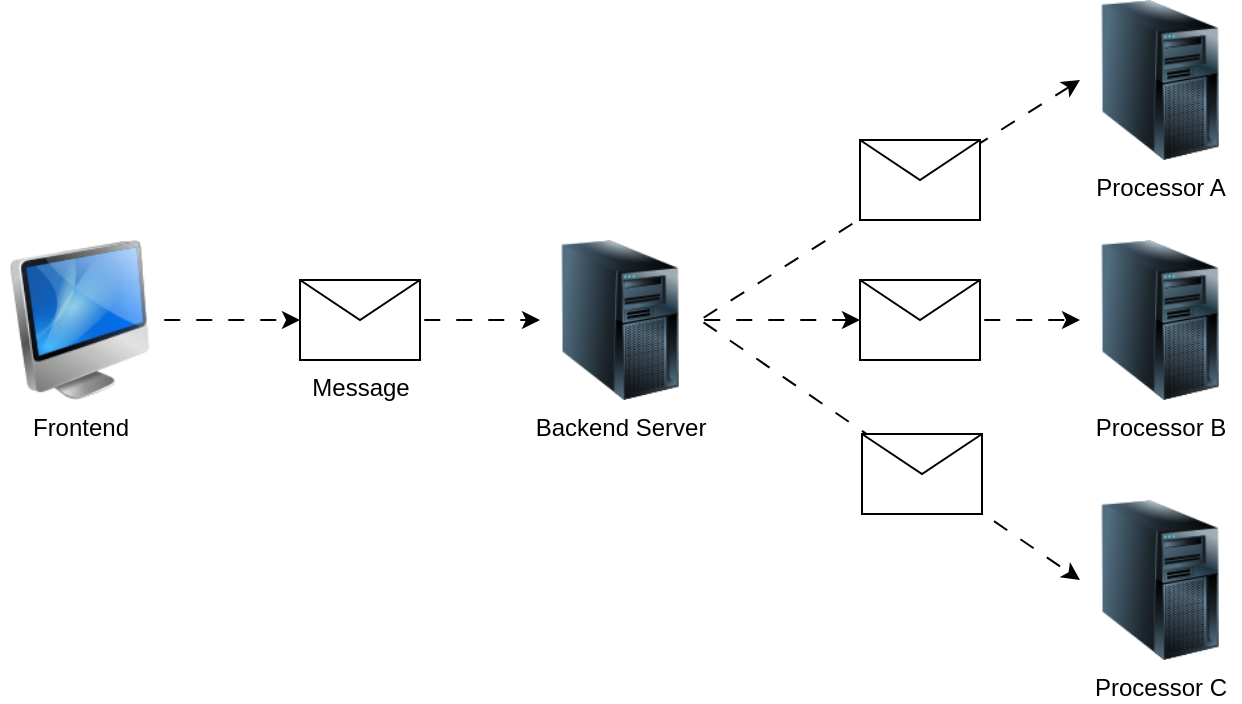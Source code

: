 <mxfile version="24.8.3" pages="5">
  <diagram name="Problem" id="-ZFBoR_mJjAQblsTvXZA">
    <mxGraphModel dx="1306" dy="825" grid="1" gridSize="10" guides="1" tooltips="1" connect="1" arrows="1" fold="1" page="1" pageScale="1" pageWidth="1169" pageHeight="827" math="0" shadow="0">
      <root>
        <mxCell id="0" />
        <mxCell id="1" parent="0" />
        <mxCell id="3BvfbwcclzTJAuTbf-V6-2" value="Processor A" style="image;html=1;image=img/lib/clip_art/computers/Server_Tower_128x128.png" vertex="1" parent="1">
          <mxGeometry x="815" y="249" width="80" height="80" as="geometry" />
        </mxCell>
        <mxCell id="3BvfbwcclzTJAuTbf-V6-3" value="Processor B" style="image;html=1;image=img/lib/clip_art/computers/Server_Tower_128x128.png" vertex="1" parent="1">
          <mxGeometry x="815" y="369" width="80" height="80" as="geometry" />
        </mxCell>
        <mxCell id="3BvfbwcclzTJAuTbf-V6-4" value="Processor C" style="image;html=1;image=img/lib/clip_art/computers/Server_Tower_128x128.png" vertex="1" parent="1">
          <mxGeometry x="815" y="499" width="80" height="80" as="geometry" />
        </mxCell>
        <mxCell id="3BvfbwcclzTJAuTbf-V6-5" value="" style="endArrow=classic;html=1;rounded=0;exitX=1;exitY=0.5;exitDx=0;exitDy=0;entryX=0;entryY=0.5;entryDx=0;entryDy=0;flowAnimation=1;" edge="1" parent="1" source="3BvfbwcclzTJAuTbf-V6-9" target="3BvfbwcclzTJAuTbf-V6-2">
          <mxGeometry width="50" height="50" relative="1" as="geometry">
            <mxPoint x="505" y="409" as="sourcePoint" />
            <mxPoint x="515" y="349" as="targetPoint" />
          </mxGeometry>
        </mxCell>
        <mxCell id="3BvfbwcclzTJAuTbf-V6-6" value="" style="endArrow=classic;html=1;rounded=0;exitX=1;exitY=0.5;exitDx=0;exitDy=0;entryX=0;entryY=0.5;entryDx=0;entryDy=0;flowAnimation=1;" edge="1" parent="1" source="3BvfbwcclzTJAuTbf-V6-15" target="3BvfbwcclzTJAuTbf-V6-3">
          <mxGeometry width="50" height="50" relative="1" as="geometry">
            <mxPoint x="505" y="409" as="sourcePoint" />
            <mxPoint x="825" y="299" as="targetPoint" />
          </mxGeometry>
        </mxCell>
        <mxCell id="3BvfbwcclzTJAuTbf-V6-7" value="" style="endArrow=classic;html=1;rounded=0;exitX=1;exitY=0.5;exitDx=0;exitDy=0;entryX=0;entryY=0.5;entryDx=0;entryDy=0;flowAnimation=1;" edge="1" parent="1" source="3BvfbwcclzTJAuTbf-V6-9" target="3BvfbwcclzTJAuTbf-V6-4">
          <mxGeometry width="50" height="50" relative="1" as="geometry">
            <mxPoint x="505" y="409" as="sourcePoint" />
            <mxPoint x="825" y="419" as="targetPoint" />
          </mxGeometry>
        </mxCell>
        <mxCell id="3BvfbwcclzTJAuTbf-V6-10" style="edgeStyle=orthogonalEdgeStyle;rounded=0;orthogonalLoop=1;jettySize=auto;html=1;entryX=0;entryY=0.5;entryDx=0;entryDy=0;flowAnimation=1;" edge="1" parent="1" source="3BvfbwcclzTJAuTbf-V6-12" target="3BvfbwcclzTJAuTbf-V6-9">
          <mxGeometry relative="1" as="geometry" />
        </mxCell>
        <mxCell id="3BvfbwcclzTJAuTbf-V6-8" value="Frontend" style="image;html=1;image=img/lib/clip_art/computers/iMac_128x128.png" vertex="1" parent="1">
          <mxGeometry x="275" y="369" width="80" height="80" as="geometry" />
        </mxCell>
        <mxCell id="3BvfbwcclzTJAuTbf-V6-9" value="Backend Server" style="image;html=1;image=img/lib/clip_art/computers/Server_Tower_128x128.png" vertex="1" parent="1">
          <mxGeometry x="545" y="369" width="80" height="80" as="geometry" />
        </mxCell>
        <mxCell id="3BvfbwcclzTJAuTbf-V6-11" value="" style="edgeStyle=orthogonalEdgeStyle;rounded=0;orthogonalLoop=1;jettySize=auto;html=1;entryX=0;entryY=0.5;entryDx=0;entryDy=0;flowAnimation=1;" edge="1" parent="1" source="3BvfbwcclzTJAuTbf-V6-8" target="3BvfbwcclzTJAuTbf-V6-12">
          <mxGeometry relative="1" as="geometry">
            <mxPoint x="355" y="409" as="sourcePoint" />
            <mxPoint x="545" y="409" as="targetPoint" />
          </mxGeometry>
        </mxCell>
        <mxCell id="3BvfbwcclzTJAuTbf-V6-12" value="Message" style="shape=message;html=1;html=1;outlineConnect=0;labelPosition=center;verticalLabelPosition=bottom;align=center;verticalAlign=top;" vertex="1" parent="1">
          <mxGeometry x="425" y="389" width="60" height="40" as="geometry" />
        </mxCell>
        <mxCell id="3BvfbwcclzTJAuTbf-V6-13" value="" style="shape=message;html=1;html=1;outlineConnect=0;labelPosition=center;verticalLabelPosition=bottom;align=center;verticalAlign=top;" vertex="1" parent="1">
          <mxGeometry x="705" y="319" width="60" height="40" as="geometry" />
        </mxCell>
        <mxCell id="3BvfbwcclzTJAuTbf-V6-16" value="" style="endArrow=classic;html=1;rounded=0;exitX=1;exitY=0.5;exitDx=0;exitDy=0;entryX=0;entryY=0.5;entryDx=0;entryDy=0;flowAnimation=1;" edge="1" parent="1" source="3BvfbwcclzTJAuTbf-V6-9" target="3BvfbwcclzTJAuTbf-V6-15">
          <mxGeometry width="50" height="50" relative="1" as="geometry">
            <mxPoint x="625" y="409" as="sourcePoint" />
            <mxPoint x="815" y="409" as="targetPoint" />
          </mxGeometry>
        </mxCell>
        <mxCell id="3BvfbwcclzTJAuTbf-V6-15" value="" style="shape=message;html=1;html=1;outlineConnect=0;labelPosition=center;verticalLabelPosition=bottom;align=center;verticalAlign=top;" vertex="1" parent="1">
          <mxGeometry x="705" y="389" width="60" height="40" as="geometry" />
        </mxCell>
        <mxCell id="3BvfbwcclzTJAuTbf-V6-17" value="" style="shape=message;html=1;html=1;outlineConnect=0;labelPosition=center;verticalLabelPosition=bottom;align=center;verticalAlign=top;" vertex="1" parent="1">
          <mxGeometry x="706" y="466" width="60" height="40" as="geometry" />
        </mxCell>
      </root>
    </mxGraphModel>
  </diagram>
  <diagram id="oDhbysPCYZvNGMRujgwg" name="Solution-1">
    <mxGraphModel dx="1306" dy="825" grid="1" gridSize="10" guides="1" tooltips="1" connect="1" arrows="1" fold="1" page="1" pageScale="1" pageWidth="1169" pageHeight="827" math="0" shadow="0">
      <root>
        <mxCell id="0" />
        <mxCell id="1" parent="0" />
        <mxCell id="qAocysTCjoebV-vhzsty-1" value="Processor A" style="image;html=1;image=img/lib/clip_art/computers/Server_Tower_128x128.png" vertex="1" parent="1">
          <mxGeometry x="880" y="254" width="80" height="80" as="geometry" />
        </mxCell>
        <mxCell id="qAocysTCjoebV-vhzsty-2" value="Processor B" style="image;html=1;image=img/lib/clip_art/computers/Server_Tower_128x128.png" vertex="1" parent="1">
          <mxGeometry x="880" y="374" width="80" height="80" as="geometry" />
        </mxCell>
        <mxCell id="qAocysTCjoebV-vhzsty-3" value="Processor C" style="image;html=1;image=img/lib/clip_art/computers/Server_Tower_128x128.png" vertex="1" parent="1">
          <mxGeometry x="880" y="494" width="80" height="80" as="geometry" />
        </mxCell>
        <mxCell id="qAocysTCjoebV-vhzsty-4" value="" style="endArrow=classic;html=1;rounded=0;exitX=1;exitY=0.5;exitDx=0;exitDy=0;movable=1;resizable=1;rotatable=1;deletable=1;editable=1;locked=0;connectable=1;entryX=0;entryY=0.5;entryDx=0;entryDy=0;entryPerimeter=0;flowAnimation=1;" edge="1" parent="1" source="qAocysTCjoebV-vhzsty-9" target="qAocysTCjoebV-vhzsty-16">
          <mxGeometry width="50" height="50" relative="1" as="geometry">
            <mxPoint x="465" y="414" as="sourcePoint" />
            <mxPoint x="755" y="304" as="targetPoint" />
          </mxGeometry>
        </mxCell>
        <mxCell id="qAocysTCjoebV-vhzsty-5" value="" style="endArrow=classic;html=1;rounded=0;exitX=1;exitY=0.5;exitDx=0;exitDy=0;entryX=0;entryY=0.5;entryDx=0;entryDy=0;entryPerimeter=0;flowAnimation=1;" edge="1" parent="1" source="qAocysTCjoebV-vhzsty-14" target="qAocysTCjoebV-vhzsty-17">
          <mxGeometry width="50" height="50" relative="1" as="geometry">
            <mxPoint x="465" y="414" as="sourcePoint" />
            <mxPoint x="745" y="414" as="targetPoint" />
          </mxGeometry>
        </mxCell>
        <mxCell id="qAocysTCjoebV-vhzsty-6" value="" style="endArrow=classic;html=1;rounded=0;exitX=1;exitY=0.5;exitDx=0;exitDy=0;entryX=0;entryY=0.5;entryDx=0;entryDy=0;entryPerimeter=0;flowAnimation=1;" edge="1" parent="1" source="qAocysTCjoebV-vhzsty-9" target="qAocysTCjoebV-vhzsty-18">
          <mxGeometry width="50" height="50" relative="1" as="geometry">
            <mxPoint x="465" y="414" as="sourcePoint" />
            <mxPoint x="765" y="544" as="targetPoint" />
          </mxGeometry>
        </mxCell>
        <mxCell id="qAocysTCjoebV-vhzsty-7" style="edgeStyle=orthogonalEdgeStyle;rounded=0;orthogonalLoop=1;jettySize=auto;html=1;entryX=0;entryY=0.5;entryDx=0;entryDy=0;flowAnimation=1;" edge="1" parent="1" source="qAocysTCjoebV-vhzsty-11" target="qAocysTCjoebV-vhzsty-9">
          <mxGeometry relative="1" as="geometry" />
        </mxCell>
        <mxCell id="qAocysTCjoebV-vhzsty-8" value="Frontend" style="image;html=1;image=img/lib/clip_art/computers/iMac_128x128.png" vertex="1" parent="1">
          <mxGeometry x="235" y="374" width="80" height="80" as="geometry" />
        </mxCell>
        <mxCell id="qAocysTCjoebV-vhzsty-9" value="Backend Server" style="image;html=1;image=img/lib/clip_art/computers/Server_Tower_128x128.png" vertex="1" parent="1">
          <mxGeometry x="505" y="374" width="80" height="80" as="geometry" />
        </mxCell>
        <mxCell id="qAocysTCjoebV-vhzsty-10" value="" style="edgeStyle=orthogonalEdgeStyle;rounded=0;orthogonalLoop=1;jettySize=auto;html=1;entryX=0;entryY=0.5;entryDx=0;entryDy=0;flowAnimation=1;" edge="1" parent="1" source="qAocysTCjoebV-vhzsty-8" target="qAocysTCjoebV-vhzsty-11">
          <mxGeometry relative="1" as="geometry">
            <mxPoint x="315" y="414" as="sourcePoint" />
            <mxPoint x="505" y="414" as="targetPoint" />
          </mxGeometry>
        </mxCell>
        <mxCell id="qAocysTCjoebV-vhzsty-11" value="Message" style="shape=message;html=1;html=1;outlineConnect=0;labelPosition=center;verticalLabelPosition=bottom;align=center;verticalAlign=top;" vertex="1" parent="1">
          <mxGeometry x="385" y="394" width="60" height="40" as="geometry" />
        </mxCell>
        <mxCell id="qAocysTCjoebV-vhzsty-12" value="" style="shape=message;html=1;html=1;outlineConnect=0;labelPosition=center;verticalLabelPosition=bottom;align=center;verticalAlign=top;" vertex="1" parent="1">
          <mxGeometry x="665" y="324" width="60" height="40" as="geometry" />
        </mxCell>
        <mxCell id="qAocysTCjoebV-vhzsty-13" value="" style="endArrow=classic;html=1;rounded=0;exitX=1;exitY=0.5;exitDx=0;exitDy=0;entryX=0;entryY=0.5;entryDx=0;entryDy=0;flowAnimation=1;" edge="1" parent="1" source="qAocysTCjoebV-vhzsty-9" target="qAocysTCjoebV-vhzsty-14">
          <mxGeometry width="50" height="50" relative="1" as="geometry">
            <mxPoint x="585" y="414" as="sourcePoint" />
            <mxPoint x="775" y="414" as="targetPoint" />
          </mxGeometry>
        </mxCell>
        <mxCell id="qAocysTCjoebV-vhzsty-14" value="" style="shape=message;html=1;html=1;outlineConnect=0;labelPosition=center;verticalLabelPosition=bottom;align=center;verticalAlign=top;" vertex="1" parent="1">
          <mxGeometry x="665" y="394" width="60" height="40" as="geometry" />
        </mxCell>
        <mxCell id="qAocysTCjoebV-vhzsty-15" value="" style="shape=message;html=1;html=1;outlineConnect=0;labelPosition=center;verticalLabelPosition=bottom;align=center;verticalAlign=top;" vertex="1" parent="1">
          <mxGeometry x="666" y="462" width="60" height="40" as="geometry" />
        </mxCell>
        <mxCell id="qAocysTCjoebV-vhzsty-20" value="" style="edgeStyle=orthogonalEdgeStyle;rounded=0;orthogonalLoop=1;jettySize=auto;html=1;flowAnimation=1;" edge="1" parent="1" source="qAocysTCjoebV-vhzsty-16" target="qAocysTCjoebV-vhzsty-1">
          <mxGeometry relative="1" as="geometry" />
        </mxCell>
        <mxCell id="qAocysTCjoebV-vhzsty-16" value="API" style="sketch=0;points=[[0,0,0],[0.25,0,0],[0.5,0,0],[0.75,0,0],[1,0,0],[0,1,0],[0.25,1,0],[0.5,1,0],[0.75,1,0],[1,1,0],[0,0.25,0],[0,0.5,0],[0,0.75,0],[1,0.25,0],[1,0.5,0],[1,0.75,0]];outlineConnect=0;fontColor=#232F3E;fillColor=#E7157B;strokeColor=#ffffff;dashed=0;verticalLabelPosition=bottom;verticalAlign=top;align=center;html=1;fontSize=12;fontStyle=0;aspect=fixed;shape=mxgraph.aws4.resourceIcon;resIcon=mxgraph.aws4.api_gateway;" vertex="1" parent="1">
          <mxGeometry x="785" y="269" width="50" height="50" as="geometry" />
        </mxCell>
        <mxCell id="qAocysTCjoebV-vhzsty-21" value="" style="edgeStyle=orthogonalEdgeStyle;rounded=0;orthogonalLoop=1;jettySize=auto;html=1;flowAnimation=1;" edge="1" parent="1" source="qAocysTCjoebV-vhzsty-17" target="qAocysTCjoebV-vhzsty-2">
          <mxGeometry relative="1" as="geometry" />
        </mxCell>
        <mxCell id="qAocysTCjoebV-vhzsty-17" value="API" style="sketch=0;points=[[0,0,0],[0.25,0,0],[0.5,0,0],[0.75,0,0],[1,0,0],[0,1,0],[0.25,1,0],[0.5,1,0],[0.75,1,0],[1,1,0],[0,0.25,0],[0,0.5,0],[0,0.75,0],[1,0.25,0],[1,0.5,0],[1,0.75,0]];outlineConnect=0;fontColor=#232F3E;fillColor=#E7157B;strokeColor=#ffffff;dashed=0;verticalLabelPosition=bottom;verticalAlign=top;align=center;html=1;fontSize=12;fontStyle=0;aspect=fixed;shape=mxgraph.aws4.resourceIcon;resIcon=mxgraph.aws4.api_gateway;" vertex="1" parent="1">
          <mxGeometry x="785" y="389" width="50" height="50" as="geometry" />
        </mxCell>
        <mxCell id="qAocysTCjoebV-vhzsty-22" value="" style="edgeStyle=orthogonalEdgeStyle;rounded=0;orthogonalLoop=1;jettySize=auto;html=1;flowAnimation=1;" edge="1" parent="1" source="qAocysTCjoebV-vhzsty-18" target="qAocysTCjoebV-vhzsty-3">
          <mxGeometry relative="1" as="geometry" />
        </mxCell>
        <mxCell id="qAocysTCjoebV-vhzsty-18" value="API" style="sketch=0;points=[[0,0,0],[0.25,0,0],[0.5,0,0],[0.75,0,0],[1,0,0],[0,1,0],[0.25,1,0],[0.5,1,0],[0.75,1,0],[1,1,0],[0,0.25,0],[0,0.5,0],[0,0.75,0],[1,0.25,0],[1,0.5,0],[1,0.75,0]];outlineConnect=0;fontColor=#232F3E;fillColor=#E7157B;strokeColor=#ffffff;dashed=0;verticalLabelPosition=bottom;verticalAlign=top;align=center;html=1;fontSize=12;fontStyle=0;aspect=fixed;shape=mxgraph.aws4.resourceIcon;resIcon=mxgraph.aws4.api_gateway;" vertex="1" parent="1">
          <mxGeometry x="785" y="509" width="50" height="50" as="geometry" />
        </mxCell>
      </root>
    </mxGraphModel>
  </diagram>
  <diagram name="Solution-2" id="c6oVn1_w7_CIrzwYrx3Y">
    <mxGraphModel dx="1306" dy="825" grid="1" gridSize="10" guides="1" tooltips="1" connect="1" arrows="1" fold="1" page="1" pageScale="1" pageWidth="1169" pageHeight="827" math="0" shadow="0">
      <root>
        <mxCell id="NSvV2rvQrZmsVv0Js7HL-0" />
        <mxCell id="NSvV2rvQrZmsVv0Js7HL-1" parent="NSvV2rvQrZmsVv0Js7HL-0" />
        <mxCell id="NSvV2rvQrZmsVv0Js7HL-2" value="Processor A" style="image;html=1;image=img/lib/clip_art/computers/Server_Tower_128x128.png" vertex="1" parent="NSvV2rvQrZmsVv0Js7HL-1">
          <mxGeometry x="880" y="254" width="80" height="80" as="geometry" />
        </mxCell>
        <mxCell id="NSvV2rvQrZmsVv0Js7HL-3" value="Processor B" style="image;html=1;image=img/lib/clip_art/computers/Server_Tower_128x128.png" vertex="1" parent="NSvV2rvQrZmsVv0Js7HL-1">
          <mxGeometry x="880" y="374" width="80" height="80" as="geometry" />
        </mxCell>
        <mxCell id="NSvV2rvQrZmsVv0Js7HL-4" value="Processor C" style="image;html=1;image=img/lib/clip_art/computers/Server_Tower_128x128.png" vertex="1" parent="NSvV2rvQrZmsVv0Js7HL-1">
          <mxGeometry x="880" y="494" width="80" height="80" as="geometry" />
        </mxCell>
        <mxCell id="NSvV2rvQrZmsVv0Js7HL-5" value="" style="endArrow=classic;html=1;rounded=0;movable=1;resizable=1;rotatable=1;deletable=1;editable=1;locked=0;connectable=1;entryX=0;entryY=0.5;entryDx=0;entryDy=0;entryPerimeter=0;flowAnimation=1;" edge="1" parent="NSvV2rvQrZmsVv0Js7HL-1" target="NSvV2rvQrZmsVv0Js7HL-18">
          <mxGeometry width="50" height="50" relative="1" as="geometry">
            <mxPoint x="600" y="410" as="sourcePoint" />
            <mxPoint x="755" y="304" as="targetPoint" />
          </mxGeometry>
        </mxCell>
        <mxCell id="NSvV2rvQrZmsVv0Js7HL-6" value="" style="endArrow=classic;html=1;rounded=0;exitX=1;exitY=0.5;exitDx=0;exitDy=0;entryX=0;entryY=0.5;entryDx=0;entryDy=0;entryPerimeter=0;flowAnimation=1;" edge="1" parent="NSvV2rvQrZmsVv0Js7HL-1" source="NSvV2rvQrZmsVv0Js7HL-15" target="NSvV2rvQrZmsVv0Js7HL-20">
          <mxGeometry width="50" height="50" relative="1" as="geometry">
            <mxPoint x="465" y="414" as="sourcePoint" />
            <mxPoint x="745" y="414" as="targetPoint" />
          </mxGeometry>
        </mxCell>
        <mxCell id="NSvV2rvQrZmsVv0Js7HL-7" value="" style="endArrow=classic;html=1;rounded=0;entryX=0;entryY=0.5;entryDx=0;entryDy=0;entryPerimeter=0;flowAnimation=1;" edge="1" parent="NSvV2rvQrZmsVv0Js7HL-1" target="NSvV2rvQrZmsVv0Js7HL-22">
          <mxGeometry width="50" height="50" relative="1" as="geometry">
            <mxPoint x="600" y="420" as="sourcePoint" />
            <mxPoint x="765" y="544" as="targetPoint" />
          </mxGeometry>
        </mxCell>
        <mxCell id="NSvV2rvQrZmsVv0Js7HL-8" style="edgeStyle=orthogonalEdgeStyle;rounded=0;orthogonalLoop=1;jettySize=auto;html=1;entryX=0;entryY=0.5;entryDx=0;entryDy=0;flowAnimation=1;" edge="1" parent="NSvV2rvQrZmsVv0Js7HL-1" source="NSvV2rvQrZmsVv0Js7HL-12" target="NSvV2rvQrZmsVv0Js7HL-10">
          <mxGeometry relative="1" as="geometry" />
        </mxCell>
        <mxCell id="NSvV2rvQrZmsVv0Js7HL-9" value="Frontend" style="image;html=1;image=img/lib/clip_art/computers/iMac_128x128.png" vertex="1" parent="NSvV2rvQrZmsVv0Js7HL-1">
          <mxGeometry x="120" y="374" width="80" height="80" as="geometry" />
        </mxCell>
        <mxCell id="cFzlCh_o4ObDk82phY2t-1" value="" style="edgeStyle=orthogonalEdgeStyle;rounded=0;orthogonalLoop=1;jettySize=auto;html=1;flowAnimation=1;" edge="1" parent="NSvV2rvQrZmsVv0Js7HL-1" source="NSvV2rvQrZmsVv0Js7HL-10" target="cFzlCh_o4ObDk82phY2t-0">
          <mxGeometry relative="1" as="geometry" />
        </mxCell>
        <mxCell id="NSvV2rvQrZmsVv0Js7HL-10" value="Backend Server" style="image;html=1;image=img/lib/clip_art/computers/Server_Tower_128x128.png" vertex="1" parent="NSvV2rvQrZmsVv0Js7HL-1">
          <mxGeometry x="400" y="374" width="80" height="80" as="geometry" />
        </mxCell>
        <mxCell id="NSvV2rvQrZmsVv0Js7HL-11" value="" style="edgeStyle=orthogonalEdgeStyle;rounded=0;orthogonalLoop=1;jettySize=auto;html=1;entryX=0;entryY=0.5;entryDx=0;entryDy=0;flowAnimation=1;" edge="1" parent="NSvV2rvQrZmsVv0Js7HL-1" source="NSvV2rvQrZmsVv0Js7HL-9" target="NSvV2rvQrZmsVv0Js7HL-12">
          <mxGeometry relative="1" as="geometry">
            <mxPoint x="200" y="414" as="sourcePoint" />
            <mxPoint x="390" y="414" as="targetPoint" />
          </mxGeometry>
        </mxCell>
        <mxCell id="NSvV2rvQrZmsVv0Js7HL-12" value="Message" style="shape=message;html=1;html=1;outlineConnect=0;labelPosition=center;verticalLabelPosition=bottom;align=center;verticalAlign=top;" vertex="1" parent="NSvV2rvQrZmsVv0Js7HL-1">
          <mxGeometry x="270" y="394" width="60" height="40" as="geometry" />
        </mxCell>
        <mxCell id="NSvV2rvQrZmsVv0Js7HL-13" value="" style="shape=message;html=1;html=1;outlineConnect=0;labelPosition=center;verticalLabelPosition=bottom;align=center;verticalAlign=top;" vertex="1" parent="NSvV2rvQrZmsVv0Js7HL-1">
          <mxGeometry x="665" y="324" width="60" height="40" as="geometry" />
        </mxCell>
        <mxCell id="NSvV2rvQrZmsVv0Js7HL-14" value="" style="endArrow=classic;html=1;rounded=0;entryX=0;entryY=0.5;entryDx=0;entryDy=0;flowAnimation=1;" edge="1" parent="NSvV2rvQrZmsVv0Js7HL-1" target="NSvV2rvQrZmsVv0Js7HL-15">
          <mxGeometry width="50" height="50" relative="1" as="geometry">
            <mxPoint x="600" y="414" as="sourcePoint" />
            <mxPoint x="775" y="414" as="targetPoint" />
          </mxGeometry>
        </mxCell>
        <mxCell id="NSvV2rvQrZmsVv0Js7HL-15" value="" style="shape=message;html=1;html=1;outlineConnect=0;labelPosition=center;verticalLabelPosition=bottom;align=center;verticalAlign=top;" vertex="1" parent="NSvV2rvQrZmsVv0Js7HL-1">
          <mxGeometry x="665" y="394" width="60" height="40" as="geometry" />
        </mxCell>
        <mxCell id="NSvV2rvQrZmsVv0Js7HL-16" value="" style="shape=message;html=1;html=1;outlineConnect=0;labelPosition=center;verticalLabelPosition=bottom;align=center;verticalAlign=top;" vertex="1" parent="NSvV2rvQrZmsVv0Js7HL-1">
          <mxGeometry x="666" y="462" width="60" height="40" as="geometry" />
        </mxCell>
        <mxCell id="NSvV2rvQrZmsVv0Js7HL-17" value="" style="edgeStyle=orthogonalEdgeStyle;rounded=0;orthogonalLoop=1;jettySize=auto;html=1;flowAnimation=1;" edge="1" parent="NSvV2rvQrZmsVv0Js7HL-1" source="NSvV2rvQrZmsVv0Js7HL-18" target="NSvV2rvQrZmsVv0Js7HL-2">
          <mxGeometry relative="1" as="geometry" />
        </mxCell>
        <mxCell id="NSvV2rvQrZmsVv0Js7HL-18" value="API" style="sketch=0;points=[[0,0,0],[0.25,0,0],[0.5,0,0],[0.75,0,0],[1,0,0],[0,1,0],[0.25,1,0],[0.5,1,0],[0.75,1,0],[1,1,0],[0,0.25,0],[0,0.5,0],[0,0.75,0],[1,0.25,0],[1,0.5,0],[1,0.75,0]];outlineConnect=0;fontColor=#232F3E;fillColor=#E7157B;strokeColor=#ffffff;dashed=0;verticalLabelPosition=bottom;verticalAlign=top;align=center;html=1;fontSize=12;fontStyle=0;aspect=fixed;shape=mxgraph.aws4.resourceIcon;resIcon=mxgraph.aws4.api_gateway;" vertex="1" parent="NSvV2rvQrZmsVv0Js7HL-1">
          <mxGeometry x="785" y="269" width="50" height="50" as="geometry" />
        </mxCell>
        <mxCell id="NSvV2rvQrZmsVv0Js7HL-19" value="" style="edgeStyle=orthogonalEdgeStyle;rounded=0;orthogonalLoop=1;jettySize=auto;html=1;flowAnimation=1;" edge="1" parent="NSvV2rvQrZmsVv0Js7HL-1" source="NSvV2rvQrZmsVv0Js7HL-20" target="NSvV2rvQrZmsVv0Js7HL-3">
          <mxGeometry relative="1" as="geometry" />
        </mxCell>
        <mxCell id="NSvV2rvQrZmsVv0Js7HL-20" value="API" style="sketch=0;points=[[0,0,0],[0.25,0,0],[0.5,0,0],[0.75,0,0],[1,0,0],[0,1,0],[0.25,1,0],[0.5,1,0],[0.75,1,0],[1,1,0],[0,0.25,0],[0,0.5,0],[0,0.75,0],[1,0.25,0],[1,0.5,0],[1,0.75,0]];outlineConnect=0;fontColor=#232F3E;fillColor=#E7157B;strokeColor=#ffffff;dashed=0;verticalLabelPosition=bottom;verticalAlign=top;align=center;html=1;fontSize=12;fontStyle=0;aspect=fixed;shape=mxgraph.aws4.resourceIcon;resIcon=mxgraph.aws4.api_gateway;" vertex="1" parent="NSvV2rvQrZmsVv0Js7HL-1">
          <mxGeometry x="785" y="389" width="50" height="50" as="geometry" />
        </mxCell>
        <mxCell id="NSvV2rvQrZmsVv0Js7HL-21" value="" style="edgeStyle=orthogonalEdgeStyle;rounded=0;orthogonalLoop=1;jettySize=auto;html=1;flowAnimation=1;" edge="1" parent="NSvV2rvQrZmsVv0Js7HL-1" source="NSvV2rvQrZmsVv0Js7HL-22" target="NSvV2rvQrZmsVv0Js7HL-4">
          <mxGeometry relative="1" as="geometry" />
        </mxCell>
        <mxCell id="NSvV2rvQrZmsVv0Js7HL-22" value="API" style="sketch=0;points=[[0,0,0],[0.25,0,0],[0.5,0,0],[0.75,0,0],[1,0,0],[0,1,0],[0.25,1,0],[0.5,1,0],[0.75,1,0],[1,1,0],[0,0.25,0],[0,0.5,0],[0,0.75,0],[1,0.25,0],[1,0.5,0],[1,0.75,0]];outlineConnect=0;fontColor=#232F3E;fillColor=#E7157B;strokeColor=#ffffff;dashed=0;verticalLabelPosition=bottom;verticalAlign=top;align=center;html=1;fontSize=12;fontStyle=0;aspect=fixed;shape=mxgraph.aws4.resourceIcon;resIcon=mxgraph.aws4.api_gateway;" vertex="1" parent="NSvV2rvQrZmsVv0Js7HL-1">
          <mxGeometry x="785" y="509" width="50" height="50" as="geometry" />
        </mxCell>
        <mxCell id="cFzlCh_o4ObDk82phY2t-0" value="SNS" style="sketch=0;points=[[0,0,0],[0.25,0,0],[0.5,0,0],[0.75,0,0],[1,0,0],[0,1,0],[0.25,1,0],[0.5,1,0],[0.75,1,0],[1,1,0],[0,0.25,0],[0,0.5,0],[0,0.75,0],[1,0.25,0],[1,0.5,0],[1,0.75,0]];outlineConnect=0;fontColor=#232F3E;fillColor=#E7157B;strokeColor=#ffffff;dashed=0;verticalLabelPosition=bottom;verticalAlign=top;align=center;html=1;fontSize=12;fontStyle=0;aspect=fixed;shape=mxgraph.aws4.resourceIcon;resIcon=mxgraph.aws4.sns;" vertex="1" parent="NSvV2rvQrZmsVv0Js7HL-1">
          <mxGeometry x="550" y="389" width="50" height="50" as="geometry" />
        </mxCell>
      </root>
    </mxGraphModel>
  </diagram>
  <diagram name="Solution-3" id="pKhJ9fI2UfgJ9-txnqdF">
    <mxGraphModel dx="1306" dy="825" grid="1" gridSize="10" guides="1" tooltips="1" connect="1" arrows="1" fold="1" page="1" pageScale="1" pageWidth="1169" pageHeight="827" math="0" shadow="0">
      <root>
        <mxCell id="C56o7w2l9w4_Cjoz_A8b-0" />
        <mxCell id="C56o7w2l9w4_Cjoz_A8b-1" parent="C56o7w2l9w4_Cjoz_A8b-0" />
        <mxCell id="C56o7w2l9w4_Cjoz_A8b-2" value="Processor A" style="image;html=1;image=img/lib/clip_art/computers/Server_Tower_128x128.png" vertex="1" parent="C56o7w2l9w4_Cjoz_A8b-1">
          <mxGeometry x="880" y="254" width="80" height="80" as="geometry" />
        </mxCell>
        <mxCell id="C56o7w2l9w4_Cjoz_A8b-3" value="Processor B" style="image;html=1;image=img/lib/clip_art/computers/Server_Tower_128x128.png" vertex="1" parent="C56o7w2l9w4_Cjoz_A8b-1">
          <mxGeometry x="880" y="374" width="80" height="80" as="geometry" />
        </mxCell>
        <mxCell id="C56o7w2l9w4_Cjoz_A8b-4" value="Processor C" style="image;html=1;image=img/lib/clip_art/computers/Server_Tower_128x128.png" vertex="1" parent="C56o7w2l9w4_Cjoz_A8b-1">
          <mxGeometry x="880" y="494" width="80" height="80" as="geometry" />
        </mxCell>
        <mxCell id="C56o7w2l9w4_Cjoz_A8b-5" value="" style="endArrow=classic;html=1;rounded=0;movable=1;resizable=1;rotatable=1;deletable=1;editable=1;locked=0;connectable=1;entryX=0;entryY=0.5;entryDx=0;entryDy=0;entryPerimeter=0;flowAnimation=1;" edge="1" parent="C56o7w2l9w4_Cjoz_A8b-1">
          <mxGeometry width="50" height="50" relative="1" as="geometry">
            <mxPoint x="600" y="410" as="sourcePoint" />
            <mxPoint x="785" y="294" as="targetPoint" />
          </mxGeometry>
        </mxCell>
        <mxCell id="C56o7w2l9w4_Cjoz_A8b-6" value="" style="endArrow=classic;html=1;rounded=0;exitX=1;exitY=0.5;exitDx=0;exitDy=0;entryX=0;entryY=0.5;entryDx=0;entryDy=0;entryPerimeter=0;flowAnimation=1;" edge="1" parent="C56o7w2l9w4_Cjoz_A8b-1" source="C56o7w2l9w4_Cjoz_A8b-16">
          <mxGeometry width="50" height="50" relative="1" as="geometry">
            <mxPoint x="465" y="414" as="sourcePoint" />
            <mxPoint x="785" y="414" as="targetPoint" />
          </mxGeometry>
        </mxCell>
        <mxCell id="C56o7w2l9w4_Cjoz_A8b-7" value="" style="endArrow=classic;html=1;rounded=0;entryX=0;entryY=0.5;entryDx=0;entryDy=0;entryPerimeter=0;flowAnimation=1;" edge="1" parent="C56o7w2l9w4_Cjoz_A8b-1">
          <mxGeometry width="50" height="50" relative="1" as="geometry">
            <mxPoint x="600" y="420" as="sourcePoint" />
            <mxPoint x="785" y="534" as="targetPoint" />
          </mxGeometry>
        </mxCell>
        <mxCell id="C56o7w2l9w4_Cjoz_A8b-8" style="edgeStyle=orthogonalEdgeStyle;rounded=0;orthogonalLoop=1;jettySize=auto;html=1;entryX=0;entryY=0.5;entryDx=0;entryDy=0;flowAnimation=1;" edge="1" parent="C56o7w2l9w4_Cjoz_A8b-1" source="C56o7w2l9w4_Cjoz_A8b-13" target="C56o7w2l9w4_Cjoz_A8b-11">
          <mxGeometry relative="1" as="geometry" />
        </mxCell>
        <mxCell id="C56o7w2l9w4_Cjoz_A8b-9" value="Frontend" style="image;html=1;image=img/lib/clip_art/computers/iMac_128x128.png" vertex="1" parent="C56o7w2l9w4_Cjoz_A8b-1">
          <mxGeometry x="120" y="374" width="80" height="80" as="geometry" />
        </mxCell>
        <mxCell id="C56o7w2l9w4_Cjoz_A8b-10" value="" style="edgeStyle=orthogonalEdgeStyle;rounded=0;orthogonalLoop=1;jettySize=auto;html=1;flowAnimation=1;" edge="1" parent="C56o7w2l9w4_Cjoz_A8b-1" source="C56o7w2l9w4_Cjoz_A8b-11" target="C56o7w2l9w4_Cjoz_A8b-24">
          <mxGeometry relative="1" as="geometry" />
        </mxCell>
        <mxCell id="C56o7w2l9w4_Cjoz_A8b-11" value="Backend Server" style="image;html=1;image=img/lib/clip_art/computers/Server_Tower_128x128.png" vertex="1" parent="C56o7w2l9w4_Cjoz_A8b-1">
          <mxGeometry x="400" y="374" width="80" height="80" as="geometry" />
        </mxCell>
        <mxCell id="C56o7w2l9w4_Cjoz_A8b-12" value="" style="edgeStyle=orthogonalEdgeStyle;rounded=0;orthogonalLoop=1;jettySize=auto;html=1;entryX=0;entryY=0.5;entryDx=0;entryDy=0;flowAnimation=1;" edge="1" parent="C56o7w2l9w4_Cjoz_A8b-1" source="C56o7w2l9w4_Cjoz_A8b-9" target="C56o7w2l9w4_Cjoz_A8b-13">
          <mxGeometry relative="1" as="geometry">
            <mxPoint x="200" y="414" as="sourcePoint" />
            <mxPoint x="390" y="414" as="targetPoint" />
          </mxGeometry>
        </mxCell>
        <mxCell id="C56o7w2l9w4_Cjoz_A8b-13" value="Message" style="shape=message;html=1;html=1;outlineConnect=0;labelPosition=center;verticalLabelPosition=bottom;align=center;verticalAlign=top;" vertex="1" parent="C56o7w2l9w4_Cjoz_A8b-1">
          <mxGeometry x="270" y="394" width="60" height="40" as="geometry" />
        </mxCell>
        <mxCell id="C56o7w2l9w4_Cjoz_A8b-14" value="" style="shape=message;html=1;html=1;outlineConnect=0;labelPosition=center;verticalLabelPosition=bottom;align=center;verticalAlign=top;" vertex="1" parent="C56o7w2l9w4_Cjoz_A8b-1">
          <mxGeometry x="665" y="324" width="60" height="40" as="geometry" />
        </mxCell>
        <mxCell id="C56o7w2l9w4_Cjoz_A8b-15" value="" style="endArrow=classic;html=1;rounded=0;entryX=0;entryY=0.5;entryDx=0;entryDy=0;flowAnimation=1;" edge="1" parent="C56o7w2l9w4_Cjoz_A8b-1" target="C56o7w2l9w4_Cjoz_A8b-16">
          <mxGeometry width="50" height="50" relative="1" as="geometry">
            <mxPoint x="600" y="414" as="sourcePoint" />
            <mxPoint x="775" y="414" as="targetPoint" />
          </mxGeometry>
        </mxCell>
        <mxCell id="C56o7w2l9w4_Cjoz_A8b-16" value="" style="shape=message;html=1;html=1;outlineConnect=0;labelPosition=center;verticalLabelPosition=bottom;align=center;verticalAlign=top;" vertex="1" parent="C56o7w2l9w4_Cjoz_A8b-1">
          <mxGeometry x="665" y="394" width="60" height="40" as="geometry" />
        </mxCell>
        <mxCell id="C56o7w2l9w4_Cjoz_A8b-17" value="" style="shape=message;html=1;html=1;outlineConnect=0;labelPosition=center;verticalLabelPosition=bottom;align=center;verticalAlign=top;" vertex="1" parent="C56o7w2l9w4_Cjoz_A8b-1">
          <mxGeometry x="666" y="462" width="60" height="40" as="geometry" />
        </mxCell>
        <mxCell id="C56o7w2l9w4_Cjoz_A8b-20" value="" style="edgeStyle=orthogonalEdgeStyle;rounded=0;orthogonalLoop=1;jettySize=auto;html=1;flowAnimation=1;" edge="1" parent="C56o7w2l9w4_Cjoz_A8b-1" target="C56o7w2l9w4_Cjoz_A8b-3">
          <mxGeometry relative="1" as="geometry">
            <mxPoint x="835" y="414" as="sourcePoint" />
          </mxGeometry>
        </mxCell>
        <mxCell id="C56o7w2l9w4_Cjoz_A8b-22" value="" style="edgeStyle=orthogonalEdgeStyle;rounded=0;orthogonalLoop=1;jettySize=auto;html=1;flowAnimation=1;" edge="1" parent="C56o7w2l9w4_Cjoz_A8b-1" target="C56o7w2l9w4_Cjoz_A8b-4">
          <mxGeometry relative="1" as="geometry">
            <mxPoint x="835" y="534" as="sourcePoint" />
          </mxGeometry>
        </mxCell>
        <mxCell id="C56o7w2l9w4_Cjoz_A8b-24" value="SNS" style="sketch=0;points=[[0,0,0],[0.25,0,0],[0.5,0,0],[0.75,0,0],[1,0,0],[0,1,0],[0.25,1,0],[0.5,1,0],[0.75,1,0],[1,1,0],[0,0.25,0],[0,0.5,0],[0,0.75,0],[1,0.25,0],[1,0.5,0],[1,0.75,0]];outlineConnect=0;fontColor=#232F3E;fillColor=#E7157B;strokeColor=#ffffff;dashed=0;verticalLabelPosition=bottom;verticalAlign=top;align=center;html=1;fontSize=12;fontStyle=0;aspect=fixed;shape=mxgraph.aws4.resourceIcon;resIcon=mxgraph.aws4.sns;" vertex="1" parent="C56o7w2l9w4_Cjoz_A8b-1">
          <mxGeometry x="550" y="389" width="50" height="50" as="geometry" />
        </mxCell>
        <mxCell id="AtHkYgv6ObbaxClxxJdl-3" value="" style="edgeStyle=orthogonalEdgeStyle;rounded=0;orthogonalLoop=1;jettySize=auto;html=1;flowAnimation=1;" edge="1" parent="C56o7w2l9w4_Cjoz_A8b-1" source="AtHkYgv6ObbaxClxxJdl-0" target="C56o7w2l9w4_Cjoz_A8b-2">
          <mxGeometry relative="1" as="geometry" />
        </mxCell>
        <mxCell id="AtHkYgv6ObbaxClxxJdl-0" value="Queue" style="sketch=0;points=[[0,0,0],[0.25,0,0],[0.5,0,0],[0.75,0,0],[1,0,0],[0,1,0],[0.25,1,0],[0.5,1,0],[0.75,1,0],[1,1,0],[0,0.25,0],[0,0.5,0],[0,0.75,0],[1,0.25,0],[1,0.5,0],[1,0.75,0]];outlineConnect=0;fontColor=#232F3E;fillColor=#E7157B;strokeColor=#ffffff;dashed=0;verticalLabelPosition=bottom;verticalAlign=top;align=center;html=1;fontSize=12;fontStyle=0;aspect=fixed;shape=mxgraph.aws4.resourceIcon;resIcon=mxgraph.aws4.sqs;" vertex="1" parent="C56o7w2l9w4_Cjoz_A8b-1">
          <mxGeometry x="785" y="269" width="50" height="50" as="geometry" />
        </mxCell>
        <mxCell id="AtHkYgv6ObbaxClxxJdl-1" value="Queue" style="sketch=0;points=[[0,0,0],[0.25,0,0],[0.5,0,0],[0.75,0,0],[1,0,0],[0,1,0],[0.25,1,0],[0.5,1,0],[0.75,1,0],[1,1,0],[0,0.25,0],[0,0.5,0],[0,0.75,0],[1,0.25,0],[1,0.5,0],[1,0.75,0]];outlineConnect=0;fontColor=#232F3E;fillColor=#E7157B;strokeColor=#ffffff;dashed=0;verticalLabelPosition=bottom;verticalAlign=top;align=center;html=1;fontSize=12;fontStyle=0;aspect=fixed;shape=mxgraph.aws4.resourceIcon;resIcon=mxgraph.aws4.sqs;" vertex="1" parent="C56o7w2l9w4_Cjoz_A8b-1">
          <mxGeometry x="785" y="389" width="50" height="50" as="geometry" />
        </mxCell>
        <mxCell id="AtHkYgv6ObbaxClxxJdl-2" value="Queue" style="sketch=0;points=[[0,0,0],[0.25,0,0],[0.5,0,0],[0.75,0,0],[1,0,0],[0,1,0],[0.25,1,0],[0.5,1,0],[0.75,1,0],[1,1,0],[0,0.25,0],[0,0.5,0],[0,0.75,0],[1,0.25,0],[1,0.5,0],[1,0.75,0]];outlineConnect=0;fontColor=#232F3E;fillColor=#E7157B;strokeColor=#ffffff;dashed=0;verticalLabelPosition=bottom;verticalAlign=top;align=center;html=1;fontSize=12;fontStyle=0;aspect=fixed;shape=mxgraph.aws4.resourceIcon;resIcon=mxgraph.aws4.sqs;" vertex="1" parent="C56o7w2l9w4_Cjoz_A8b-1">
          <mxGeometry x="785" y="509" width="50" height="50" as="geometry" />
        </mxCell>
      </root>
    </mxGraphModel>
  </diagram>
  <diagram name="Solution-4" id="EbtUj2KBgSdFxufgpO9o">
    <mxGraphModel dx="1306" dy="825" grid="1" gridSize="10" guides="1" tooltips="1" connect="1" arrows="1" fold="1" page="1" pageScale="1" pageWidth="1169" pageHeight="827" math="0" shadow="0">
      <root>
        <mxCell id="BrDobAsfprOvV_uKPl8t-0" />
        <mxCell id="BrDobAsfprOvV_uKPl8t-1" parent="BrDobAsfprOvV_uKPl8t-0" />
        <mxCell id="BrDobAsfprOvV_uKPl8t-2" value="Processor A" style="image;html=1;image=img/lib/clip_art/computers/Server_Tower_128x128.png" vertex="1" parent="BrDobAsfprOvV_uKPl8t-1">
          <mxGeometry x="880" y="254" width="80" height="80" as="geometry" />
        </mxCell>
        <mxCell id="BrDobAsfprOvV_uKPl8t-3" value="Processor B" style="image;html=1;image=img/lib/clip_art/computers/Server_Tower_128x128.png" vertex="1" parent="BrDobAsfprOvV_uKPl8t-1">
          <mxGeometry x="880" y="374" width="80" height="80" as="geometry" />
        </mxCell>
        <mxCell id="BrDobAsfprOvV_uKPl8t-4" value="Processor C" style="image;html=1;image=img/lib/clip_art/computers/Server_Tower_128x128.png" vertex="1" parent="BrDobAsfprOvV_uKPl8t-1">
          <mxGeometry x="880" y="494" width="80" height="80" as="geometry" />
        </mxCell>
        <mxCell id="BrDobAsfprOvV_uKPl8t-5" value="" style="endArrow=classic;html=1;rounded=0;movable=1;resizable=1;rotatable=1;deletable=1;editable=1;locked=0;connectable=1;entryX=0;entryY=0.5;entryDx=0;entryDy=0;entryPerimeter=0;flowAnimation=1;" edge="1" parent="BrDobAsfprOvV_uKPl8t-1">
          <mxGeometry width="50" height="50" relative="1" as="geometry">
            <mxPoint x="600" y="410" as="sourcePoint" />
            <mxPoint x="785" y="294" as="targetPoint" />
          </mxGeometry>
        </mxCell>
        <mxCell id="BrDobAsfprOvV_uKPl8t-6" value="" style="endArrow=classic;html=1;rounded=0;exitX=1;exitY=0.5;exitDx=0;exitDy=0;entryX=0;entryY=0.5;entryDx=0;entryDy=0;entryPerimeter=0;flowAnimation=1;" edge="1" parent="BrDobAsfprOvV_uKPl8t-1" source="BrDobAsfprOvV_uKPl8t-16">
          <mxGeometry width="50" height="50" relative="1" as="geometry">
            <mxPoint x="465" y="414" as="sourcePoint" />
            <mxPoint x="785" y="414" as="targetPoint" />
          </mxGeometry>
        </mxCell>
        <mxCell id="BrDobAsfprOvV_uKPl8t-7" value="" style="endArrow=classic;html=1;rounded=0;entryX=0;entryY=0.5;entryDx=0;entryDy=0;entryPerimeter=0;flowAnimation=1;" edge="1" parent="BrDobAsfprOvV_uKPl8t-1">
          <mxGeometry width="50" height="50" relative="1" as="geometry">
            <mxPoint x="600" y="420" as="sourcePoint" />
            <mxPoint x="785" y="534" as="targetPoint" />
          </mxGeometry>
        </mxCell>
        <mxCell id="BrDobAsfprOvV_uKPl8t-8" style="edgeStyle=orthogonalEdgeStyle;rounded=0;orthogonalLoop=1;jettySize=auto;html=1;entryX=0;entryY=0.5;entryDx=0;entryDy=0;flowAnimation=1;" edge="1" parent="BrDobAsfprOvV_uKPl8t-1" source="BrDobAsfprOvV_uKPl8t-13" target="BrDobAsfprOvV_uKPl8t-11">
          <mxGeometry relative="1" as="geometry" />
        </mxCell>
        <mxCell id="BrDobAsfprOvV_uKPl8t-9" value="Frontend" style="image;html=1;image=img/lib/clip_art/computers/iMac_128x128.png" vertex="1" parent="BrDobAsfprOvV_uKPl8t-1">
          <mxGeometry x="120" y="374" width="80" height="80" as="geometry" />
        </mxCell>
        <mxCell id="BrDobAsfprOvV_uKPl8t-10" value="" style="edgeStyle=orthogonalEdgeStyle;rounded=0;orthogonalLoop=1;jettySize=auto;html=1;flowAnimation=1;" edge="1" parent="BrDobAsfprOvV_uKPl8t-1" source="BrDobAsfprOvV_uKPl8t-11">
          <mxGeometry relative="1" as="geometry">
            <mxPoint x="550" y="414" as="targetPoint" />
          </mxGeometry>
        </mxCell>
        <mxCell id="BrDobAsfprOvV_uKPl8t-11" value="Backend Server" style="image;html=1;image=img/lib/clip_art/computers/Server_Tower_128x128.png" vertex="1" parent="BrDobAsfprOvV_uKPl8t-1">
          <mxGeometry x="400" y="374" width="80" height="80" as="geometry" />
        </mxCell>
        <mxCell id="BrDobAsfprOvV_uKPl8t-12" value="" style="edgeStyle=orthogonalEdgeStyle;rounded=0;orthogonalLoop=1;jettySize=auto;html=1;entryX=0;entryY=0.5;entryDx=0;entryDy=0;flowAnimation=1;" edge="1" parent="BrDobAsfprOvV_uKPl8t-1" source="BrDobAsfprOvV_uKPl8t-9" target="BrDobAsfprOvV_uKPl8t-13">
          <mxGeometry relative="1" as="geometry">
            <mxPoint x="200" y="414" as="sourcePoint" />
            <mxPoint x="390" y="414" as="targetPoint" />
          </mxGeometry>
        </mxCell>
        <mxCell id="BrDobAsfprOvV_uKPl8t-13" value="Message" style="shape=message;html=1;html=1;outlineConnect=0;labelPosition=center;verticalLabelPosition=bottom;align=center;verticalAlign=top;" vertex="1" parent="BrDobAsfprOvV_uKPl8t-1">
          <mxGeometry x="270" y="394" width="60" height="40" as="geometry" />
        </mxCell>
        <mxCell id="BrDobAsfprOvV_uKPl8t-14" value="" style="shape=message;html=1;html=1;outlineConnect=0;labelPosition=center;verticalLabelPosition=bottom;align=center;verticalAlign=top;" vertex="1" parent="BrDobAsfprOvV_uKPl8t-1">
          <mxGeometry x="665" y="324" width="60" height="40" as="geometry" />
        </mxCell>
        <mxCell id="BrDobAsfprOvV_uKPl8t-15" value="" style="endArrow=classic;html=1;rounded=0;entryX=0;entryY=0.5;entryDx=0;entryDy=0;flowAnimation=1;" edge="1" parent="BrDobAsfprOvV_uKPl8t-1" target="BrDobAsfprOvV_uKPl8t-16">
          <mxGeometry width="50" height="50" relative="1" as="geometry">
            <mxPoint x="600" y="414" as="sourcePoint" />
            <mxPoint x="775" y="414" as="targetPoint" />
          </mxGeometry>
        </mxCell>
        <mxCell id="BrDobAsfprOvV_uKPl8t-16" value="" style="shape=message;html=1;html=1;outlineConnect=0;labelPosition=center;verticalLabelPosition=bottom;align=center;verticalAlign=top;" vertex="1" parent="BrDobAsfprOvV_uKPl8t-1">
          <mxGeometry x="665" y="394" width="60" height="40" as="geometry" />
        </mxCell>
        <mxCell id="BrDobAsfprOvV_uKPl8t-17" value="" style="shape=message;html=1;html=1;outlineConnect=0;labelPosition=center;verticalLabelPosition=bottom;align=center;verticalAlign=top;" vertex="1" parent="BrDobAsfprOvV_uKPl8t-1">
          <mxGeometry x="666" y="462" width="60" height="40" as="geometry" />
        </mxCell>
        <mxCell id="BrDobAsfprOvV_uKPl8t-18" value="" style="edgeStyle=orthogonalEdgeStyle;rounded=0;orthogonalLoop=1;jettySize=auto;html=1;flowAnimation=1;" edge="1" parent="BrDobAsfprOvV_uKPl8t-1" target="BrDobAsfprOvV_uKPl8t-3">
          <mxGeometry relative="1" as="geometry">
            <mxPoint x="835" y="414" as="sourcePoint" />
          </mxGeometry>
        </mxCell>
        <mxCell id="BrDobAsfprOvV_uKPl8t-19" value="" style="edgeStyle=orthogonalEdgeStyle;rounded=0;orthogonalLoop=1;jettySize=auto;html=1;flowAnimation=1;" edge="1" parent="BrDobAsfprOvV_uKPl8t-1" target="BrDobAsfprOvV_uKPl8t-4">
          <mxGeometry relative="1" as="geometry">
            <mxPoint x="835" y="534" as="sourcePoint" />
          </mxGeometry>
        </mxCell>
        <mxCell id="BrDobAsfprOvV_uKPl8t-21" value="" style="edgeStyle=orthogonalEdgeStyle;rounded=0;orthogonalLoop=1;jettySize=auto;html=1;flowAnimation=1;" edge="1" parent="BrDobAsfprOvV_uKPl8t-1" source="BrDobAsfprOvV_uKPl8t-22" target="BrDobAsfprOvV_uKPl8t-2">
          <mxGeometry relative="1" as="geometry" />
        </mxCell>
        <mxCell id="BrDobAsfprOvV_uKPl8t-22" value="Queue" style="sketch=0;points=[[0,0,0],[0.25,0,0],[0.5,0,0],[0.75,0,0],[1,0,0],[0,1,0],[0.25,1,0],[0.5,1,0],[0.75,1,0],[1,1,0],[0,0.25,0],[0,0.5,0],[0,0.75,0],[1,0.25,0],[1,0.5,0],[1,0.75,0]];outlineConnect=0;fontColor=#232F3E;fillColor=#E7157B;strokeColor=#ffffff;dashed=0;verticalLabelPosition=bottom;verticalAlign=top;align=center;html=1;fontSize=12;fontStyle=0;aspect=fixed;shape=mxgraph.aws4.resourceIcon;resIcon=mxgraph.aws4.sqs;" vertex="1" parent="BrDobAsfprOvV_uKPl8t-1">
          <mxGeometry x="785" y="269" width="50" height="50" as="geometry" />
        </mxCell>
        <mxCell id="BrDobAsfprOvV_uKPl8t-23" value="Queue" style="sketch=0;points=[[0,0,0],[0.25,0,0],[0.5,0,0],[0.75,0,0],[1,0,0],[0,1,0],[0.25,1,0],[0.5,1,0],[0.75,1,0],[1,1,0],[0,0.25,0],[0,0.5,0],[0,0.75,0],[1,0.25,0],[1,0.5,0],[1,0.75,0]];outlineConnect=0;fontColor=#232F3E;fillColor=#E7157B;strokeColor=#ffffff;dashed=0;verticalLabelPosition=bottom;verticalAlign=top;align=center;html=1;fontSize=12;fontStyle=0;aspect=fixed;shape=mxgraph.aws4.resourceIcon;resIcon=mxgraph.aws4.sqs;" vertex="1" parent="BrDobAsfprOvV_uKPl8t-1">
          <mxGeometry x="785" y="389" width="50" height="50" as="geometry" />
        </mxCell>
        <mxCell id="BrDobAsfprOvV_uKPl8t-24" value="Queue" style="sketch=0;points=[[0,0,0],[0.25,0,0],[0.5,0,0],[0.75,0,0],[1,0,0],[0,1,0],[0.25,1,0],[0.5,1,0],[0.75,1,0],[1,1,0],[0,0.25,0],[0,0.5,0],[0,0.75,0],[1,0.25,0],[1,0.5,0],[1,0.75,0]];outlineConnect=0;fontColor=#232F3E;fillColor=#E7157B;strokeColor=#ffffff;dashed=0;verticalLabelPosition=bottom;verticalAlign=top;align=center;html=1;fontSize=12;fontStyle=0;aspect=fixed;shape=mxgraph.aws4.resourceIcon;resIcon=mxgraph.aws4.sqs;" vertex="1" parent="BrDobAsfprOvV_uKPl8t-1">
          <mxGeometry x="785" y="509" width="50" height="50" as="geometry" />
        </mxCell>
        <mxCell id="hjOkTr2s8g8zSbJ8rA4T-0" value="EventBridge" style="sketch=0;points=[[0,0,0],[0.25,0,0],[0.5,0,0],[0.75,0,0],[1,0,0],[0,1,0],[0.25,1,0],[0.5,1,0],[0.75,1,0],[1,1,0],[0,0.25,0],[0,0.5,0],[0,0.75,0],[1,0.25,0],[1,0.5,0],[1,0.75,0]];outlineConnect=0;fontColor=#232F3E;fillColor=#E7157B;strokeColor=#ffffff;dashed=0;verticalLabelPosition=bottom;verticalAlign=top;align=center;html=1;fontSize=12;fontStyle=0;aspect=fixed;shape=mxgraph.aws4.resourceIcon;resIcon=mxgraph.aws4.eventbridge;" vertex="1" parent="BrDobAsfprOvV_uKPl8t-1">
          <mxGeometry x="550" y="389" width="50" height="50" as="geometry" />
        </mxCell>
      </root>
    </mxGraphModel>
  </diagram>
</mxfile>
